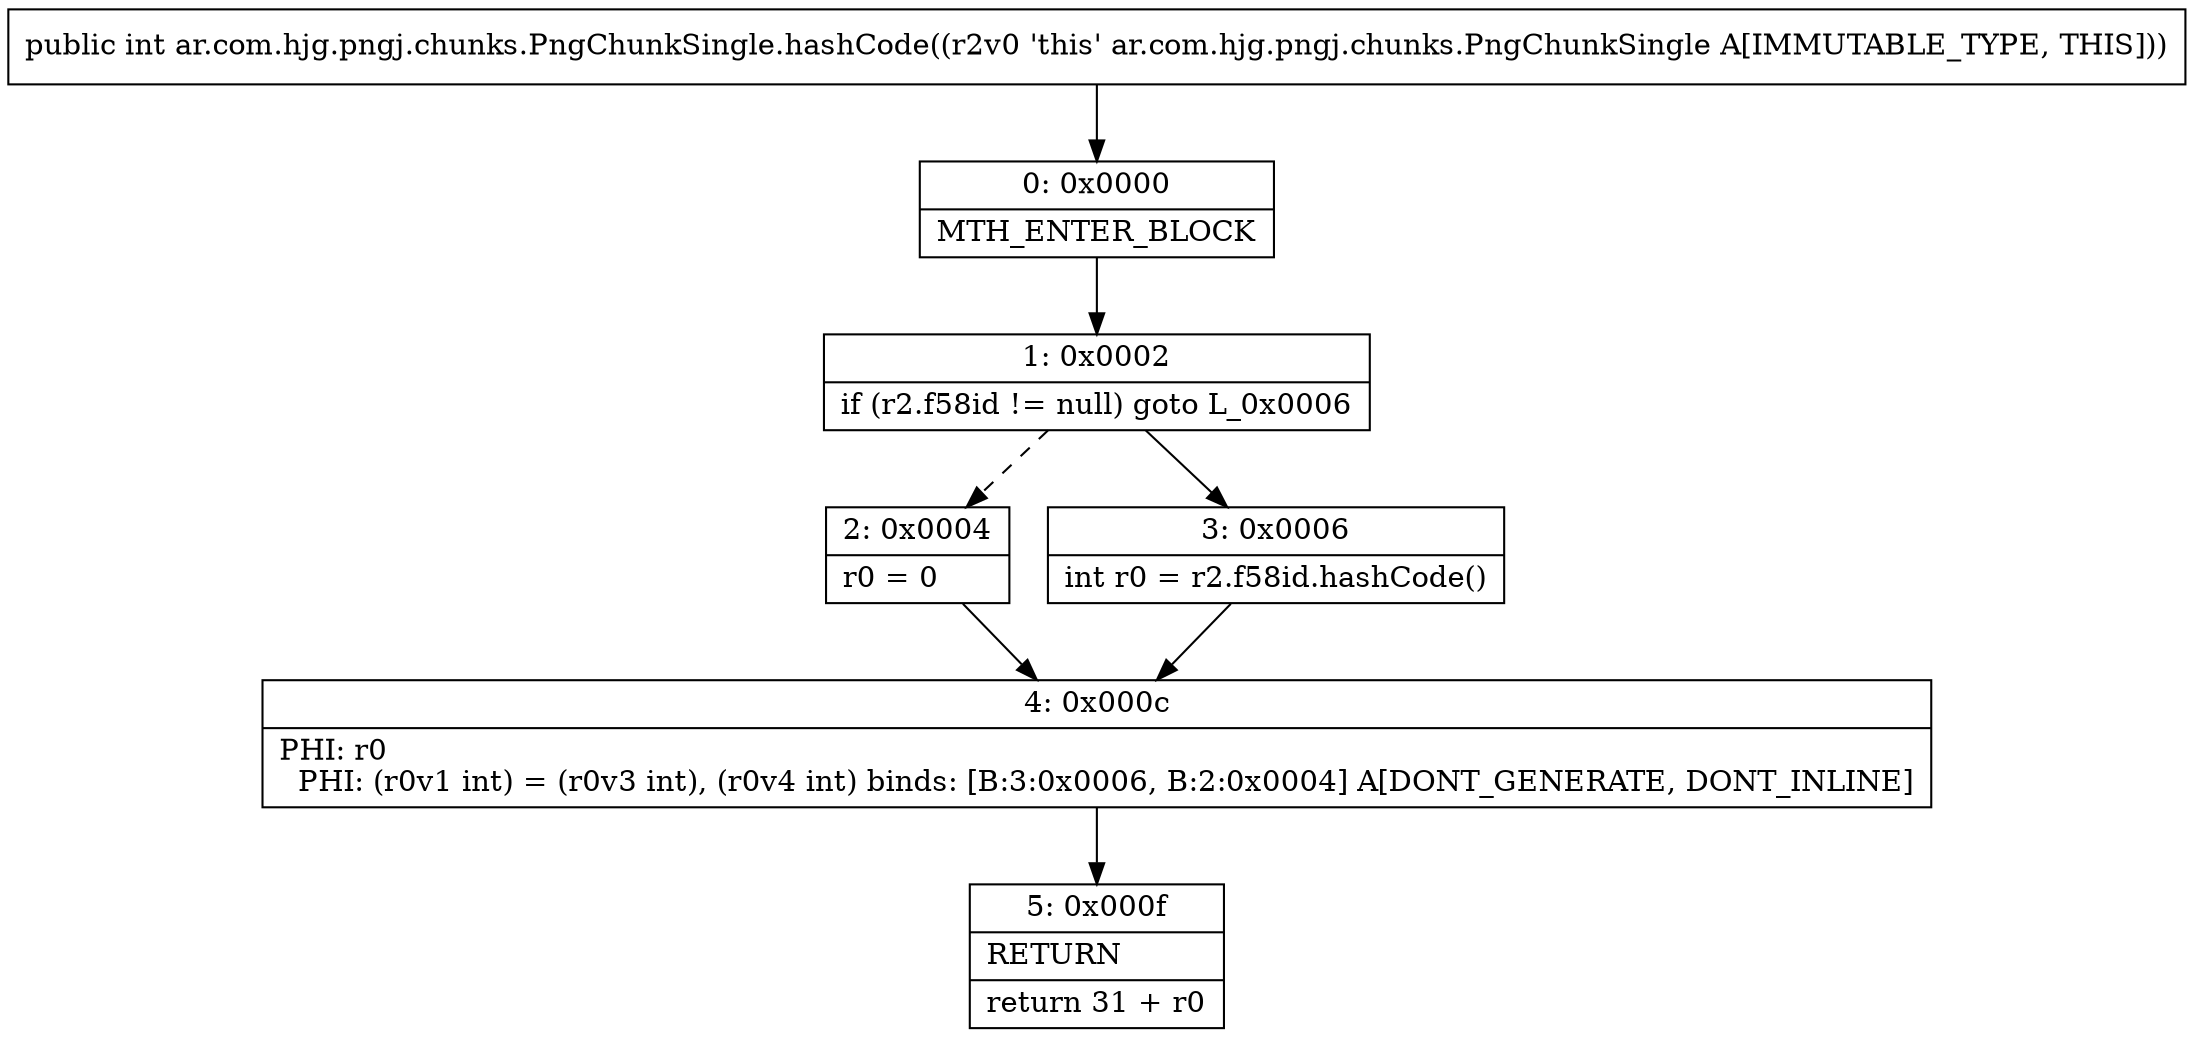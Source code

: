 digraph "CFG forar.com.hjg.pngj.chunks.PngChunkSingle.hashCode()I" {
Node_0 [shape=record,label="{0\:\ 0x0000|MTH_ENTER_BLOCK\l}"];
Node_1 [shape=record,label="{1\:\ 0x0002|if (r2.f58id != null) goto L_0x0006\l}"];
Node_2 [shape=record,label="{2\:\ 0x0004|r0 = 0\l}"];
Node_3 [shape=record,label="{3\:\ 0x0006|int r0 = r2.f58id.hashCode()\l}"];
Node_4 [shape=record,label="{4\:\ 0x000c|PHI: r0 \l  PHI: (r0v1 int) = (r0v3 int), (r0v4 int) binds: [B:3:0x0006, B:2:0x0004] A[DONT_GENERATE, DONT_INLINE]\l}"];
Node_5 [shape=record,label="{5\:\ 0x000f|RETURN\l|return 31 + r0\l}"];
MethodNode[shape=record,label="{public int ar.com.hjg.pngj.chunks.PngChunkSingle.hashCode((r2v0 'this' ar.com.hjg.pngj.chunks.PngChunkSingle A[IMMUTABLE_TYPE, THIS])) }"];
MethodNode -> Node_0;
Node_0 -> Node_1;
Node_1 -> Node_2[style=dashed];
Node_1 -> Node_3;
Node_2 -> Node_4;
Node_3 -> Node_4;
Node_4 -> Node_5;
}

